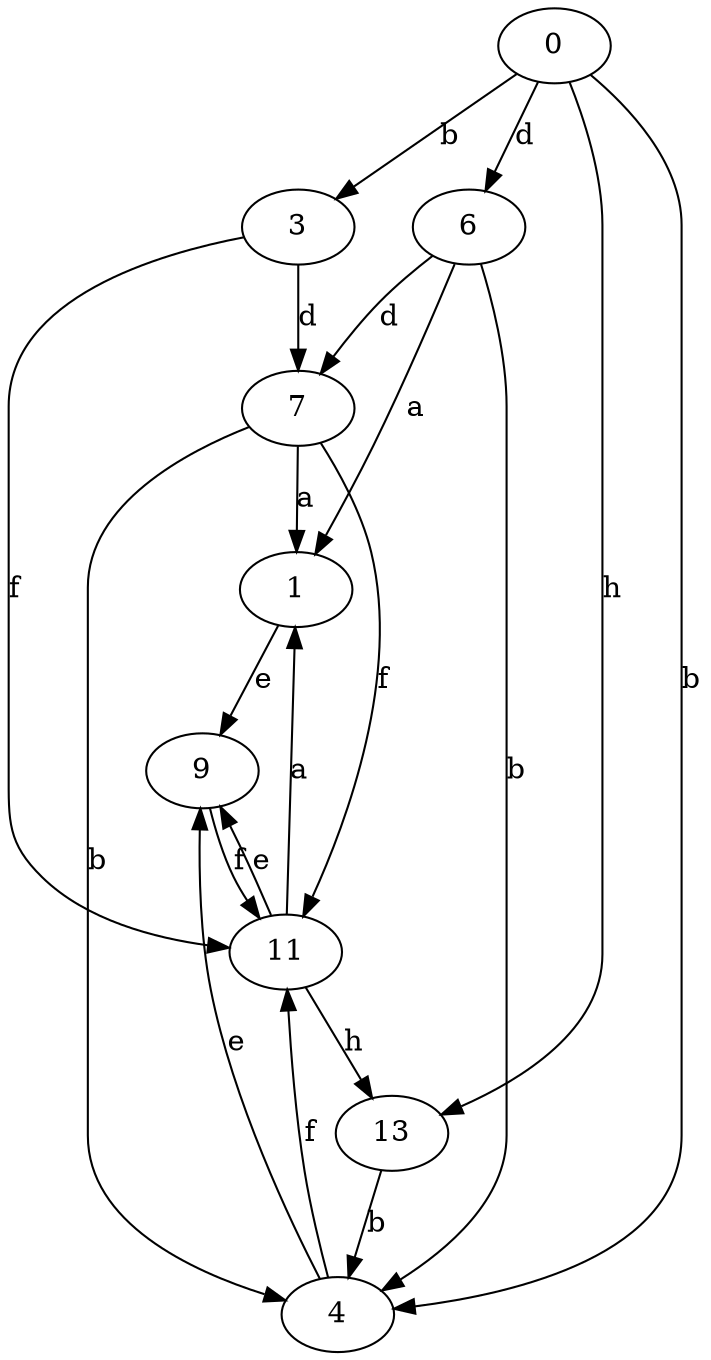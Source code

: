 strict digraph  {
1;
3;
4;
6;
7;
9;
0;
11;
13;
1 -> 9  [label=e];
3 -> 7  [label=d];
3 -> 11  [label=f];
4 -> 9  [label=e];
4 -> 11  [label=f];
6 -> 1  [label=a];
6 -> 4  [label=b];
6 -> 7  [label=d];
7 -> 1  [label=a];
7 -> 4  [label=b];
7 -> 11  [label=f];
9 -> 11  [label=f];
0 -> 3  [label=b];
0 -> 4  [label=b];
0 -> 6  [label=d];
0 -> 13  [label=h];
11 -> 1  [label=a];
11 -> 9  [label=e];
11 -> 13  [label=h];
13 -> 4  [label=b];
}
